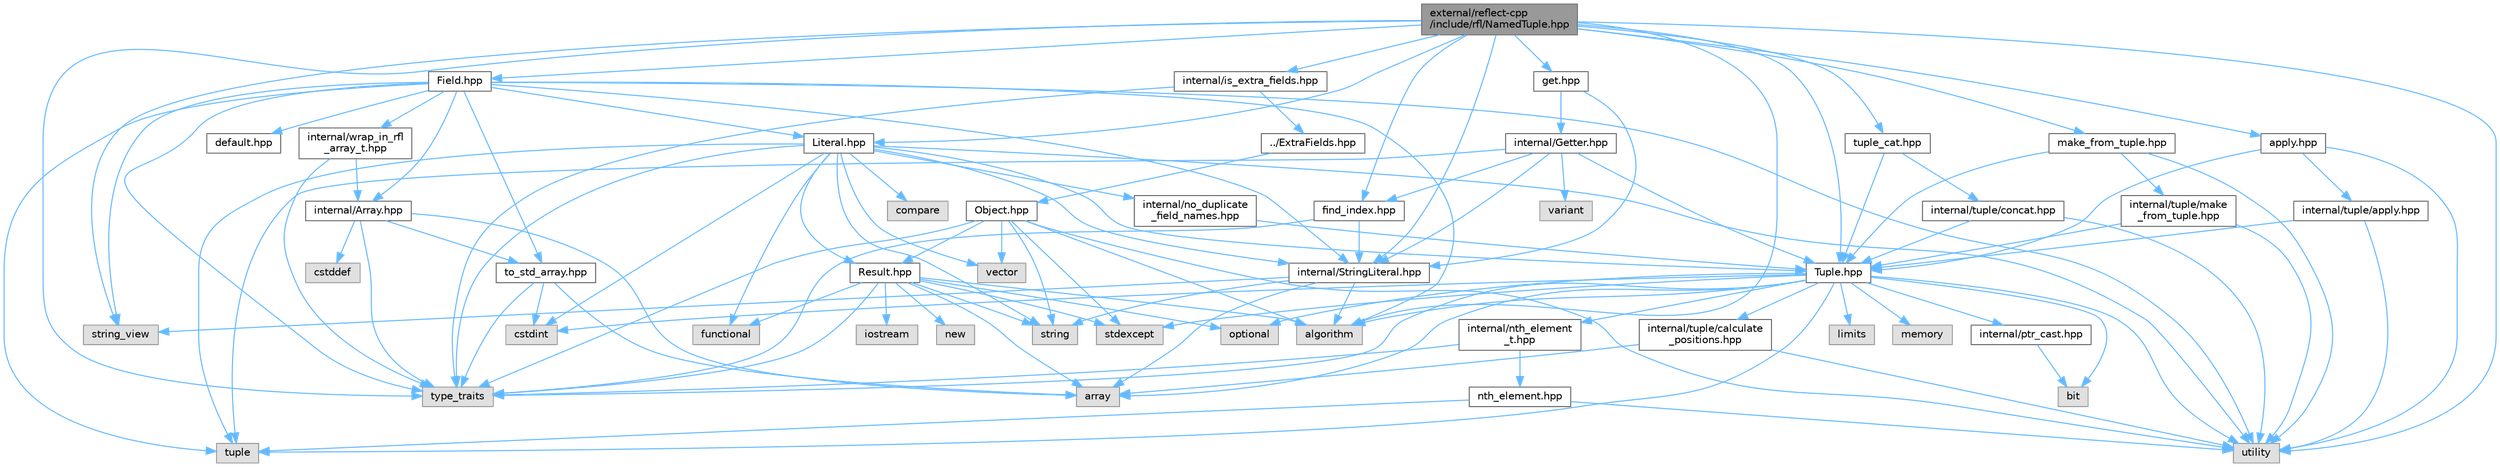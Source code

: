 digraph "external/reflect-cpp/include/rfl/NamedTuple.hpp"
{
 // LATEX_PDF_SIZE
  bgcolor="transparent";
  edge [fontname=Helvetica,fontsize=10,labelfontname=Helvetica,labelfontsize=10];
  node [fontname=Helvetica,fontsize=10,shape=box,height=0.2,width=0.4];
  Node1 [id="Node000001",label="external/reflect-cpp\l/include/rfl/NamedTuple.hpp",height=0.2,width=0.4,color="gray40", fillcolor="grey60", style="filled", fontcolor="black",tooltip=" "];
  Node1 -> Node2 [id="edge1_Node000001_Node000002",color="steelblue1",style="solid",tooltip=" "];
  Node2 [id="Node000002",label="algorithm",height=0.2,width=0.4,color="grey60", fillcolor="#E0E0E0", style="filled",tooltip=" "];
  Node1 -> Node3 [id="edge2_Node000001_Node000003",color="steelblue1",style="solid",tooltip=" "];
  Node3 [id="Node000003",label="string_view",height=0.2,width=0.4,color="grey60", fillcolor="#E0E0E0", style="filled",tooltip=" "];
  Node1 -> Node4 [id="edge3_Node000001_Node000004",color="steelblue1",style="solid",tooltip=" "];
  Node4 [id="Node000004",label="type_traits",height=0.2,width=0.4,color="grey60", fillcolor="#E0E0E0", style="filled",tooltip=" "];
  Node1 -> Node5 [id="edge4_Node000001_Node000005",color="steelblue1",style="solid",tooltip=" "];
  Node5 [id="Node000005",label="utility",height=0.2,width=0.4,color="grey60", fillcolor="#E0E0E0", style="filled",tooltip=" "];
  Node1 -> Node6 [id="edge5_Node000001_Node000006",color="steelblue1",style="solid",tooltip=" "];
  Node6 [id="Node000006",label="Field.hpp",height=0.2,width=0.4,color="grey40", fillcolor="white", style="filled",URL="$_field_8hpp.html",tooltip=" "];
  Node6 -> Node2 [id="edge6_Node000006_Node000002",color="steelblue1",style="solid",tooltip=" "];
  Node6 -> Node3 [id="edge7_Node000006_Node000003",color="steelblue1",style="solid",tooltip=" "];
  Node6 -> Node7 [id="edge8_Node000006_Node000007",color="steelblue1",style="solid",tooltip=" "];
  Node7 [id="Node000007",label="tuple",height=0.2,width=0.4,color="grey60", fillcolor="#E0E0E0", style="filled",tooltip=" "];
  Node6 -> Node4 [id="edge9_Node000006_Node000004",color="steelblue1",style="solid",tooltip=" "];
  Node6 -> Node5 [id="edge10_Node000006_Node000005",color="steelblue1",style="solid",tooltip=" "];
  Node6 -> Node8 [id="edge11_Node000006_Node000008",color="steelblue1",style="solid",tooltip=" "];
  Node8 [id="Node000008",label="Literal.hpp",height=0.2,width=0.4,color="grey40", fillcolor="white", style="filled",URL="$_literal_8hpp.html",tooltip=" "];
  Node8 -> Node9 [id="edge12_Node000008_Node000009",color="steelblue1",style="solid",tooltip=" "];
  Node9 [id="Node000009",label="compare",height=0.2,width=0.4,color="grey60", fillcolor="#E0E0E0", style="filled",tooltip=" "];
  Node8 -> Node10 [id="edge13_Node000008_Node000010",color="steelblue1",style="solid",tooltip=" "];
  Node10 [id="Node000010",label="cstdint",height=0.2,width=0.4,color="grey60", fillcolor="#E0E0E0", style="filled",tooltip=" "];
  Node8 -> Node11 [id="edge14_Node000008_Node000011",color="steelblue1",style="solid",tooltip=" "];
  Node11 [id="Node000011",label="functional",height=0.2,width=0.4,color="grey60", fillcolor="#E0E0E0", style="filled",tooltip=" "];
  Node8 -> Node12 [id="edge15_Node000008_Node000012",color="steelblue1",style="solid",tooltip=" "];
  Node12 [id="Node000012",label="string",height=0.2,width=0.4,color="grey60", fillcolor="#E0E0E0", style="filled",tooltip=" "];
  Node8 -> Node7 [id="edge16_Node000008_Node000007",color="steelblue1",style="solid",tooltip=" "];
  Node8 -> Node4 [id="edge17_Node000008_Node000004",color="steelblue1",style="solid",tooltip=" "];
  Node8 -> Node5 [id="edge18_Node000008_Node000005",color="steelblue1",style="solid",tooltip=" "];
  Node8 -> Node13 [id="edge19_Node000008_Node000013",color="steelblue1",style="solid",tooltip=" "];
  Node13 [id="Node000013",label="vector",height=0.2,width=0.4,color="grey60", fillcolor="#E0E0E0", style="filled",tooltip=" "];
  Node8 -> Node14 [id="edge20_Node000008_Node000014",color="steelblue1",style="solid",tooltip=" "];
  Node14 [id="Node000014",label="Result.hpp",height=0.2,width=0.4,color="grey40", fillcolor="white", style="filled",URL="$_result_8hpp.html",tooltip=" "];
  Node14 -> Node2 [id="edge21_Node000014_Node000002",color="steelblue1",style="solid",tooltip=" "];
  Node14 -> Node15 [id="edge22_Node000014_Node000015",color="steelblue1",style="solid",tooltip=" "];
  Node15 [id="Node000015",label="array",height=0.2,width=0.4,color="grey60", fillcolor="#E0E0E0", style="filled",tooltip=" "];
  Node14 -> Node11 [id="edge23_Node000014_Node000011",color="steelblue1",style="solid",tooltip=" "];
  Node14 -> Node16 [id="edge24_Node000014_Node000016",color="steelblue1",style="solid",tooltip=" "];
  Node16 [id="Node000016",label="iostream",height=0.2,width=0.4,color="grey60", fillcolor="#E0E0E0", style="filled",tooltip=" "];
  Node14 -> Node17 [id="edge25_Node000014_Node000017",color="steelblue1",style="solid",tooltip=" "];
  Node17 [id="Node000017",label="new",height=0.2,width=0.4,color="grey60", fillcolor="#E0E0E0", style="filled",tooltip=" "];
  Node14 -> Node18 [id="edge26_Node000014_Node000018",color="steelblue1",style="solid",tooltip=" "];
  Node18 [id="Node000018",label="optional",height=0.2,width=0.4,color="grey60", fillcolor="#E0E0E0", style="filled",tooltip=" "];
  Node14 -> Node19 [id="edge27_Node000014_Node000019",color="steelblue1",style="solid",tooltip=" "];
  Node19 [id="Node000019",label="stdexcept",height=0.2,width=0.4,color="grey60", fillcolor="#E0E0E0", style="filled",tooltip=" "];
  Node14 -> Node12 [id="edge28_Node000014_Node000012",color="steelblue1",style="solid",tooltip=" "];
  Node14 -> Node4 [id="edge29_Node000014_Node000004",color="steelblue1",style="solid",tooltip=" "];
  Node8 -> Node20 [id="edge30_Node000008_Node000020",color="steelblue1",style="solid",tooltip=" "];
  Node20 [id="Node000020",label="Tuple.hpp",height=0.2,width=0.4,color="grey40", fillcolor="white", style="filled",URL="$_tuple_8hpp.html",tooltip=" "];
  Node20 -> Node2 [id="edge31_Node000020_Node000002",color="steelblue1",style="solid",tooltip=" "];
  Node20 -> Node15 [id="edge32_Node000020_Node000015",color="steelblue1",style="solid",tooltip=" "];
  Node20 -> Node21 [id="edge33_Node000020_Node000021",color="steelblue1",style="solid",tooltip=" "];
  Node21 [id="Node000021",label="bit",height=0.2,width=0.4,color="grey60", fillcolor="#E0E0E0", style="filled",tooltip=" "];
  Node20 -> Node10 [id="edge34_Node000020_Node000010",color="steelblue1",style="solid",tooltip=" "];
  Node20 -> Node22 [id="edge35_Node000020_Node000022",color="steelblue1",style="solid",tooltip=" "];
  Node22 [id="Node000022",label="limits",height=0.2,width=0.4,color="grey60", fillcolor="#E0E0E0", style="filled",tooltip=" "];
  Node20 -> Node23 [id="edge36_Node000020_Node000023",color="steelblue1",style="solid",tooltip=" "];
  Node23 [id="Node000023",label="memory",height=0.2,width=0.4,color="grey60", fillcolor="#E0E0E0", style="filled",tooltip=" "];
  Node20 -> Node18 [id="edge37_Node000020_Node000018",color="steelblue1",style="solid",tooltip=" "];
  Node20 -> Node19 [id="edge38_Node000020_Node000019",color="steelblue1",style="solid",tooltip=" "];
  Node20 -> Node7 [id="edge39_Node000020_Node000007",color="steelblue1",style="solid",tooltip=" "];
  Node20 -> Node4 [id="edge40_Node000020_Node000004",color="steelblue1",style="solid",tooltip=" "];
  Node20 -> Node5 [id="edge41_Node000020_Node000005",color="steelblue1",style="solid",tooltip=" "];
  Node20 -> Node24 [id="edge42_Node000020_Node000024",color="steelblue1",style="solid",tooltip=" "];
  Node24 [id="Node000024",label="internal/nth_element\l_t.hpp",height=0.2,width=0.4,color="grey40", fillcolor="white", style="filled",URL="$nth__element__t_8hpp.html",tooltip=" "];
  Node24 -> Node4 [id="edge43_Node000024_Node000004",color="steelblue1",style="solid",tooltip=" "];
  Node24 -> Node25 [id="edge44_Node000024_Node000025",color="steelblue1",style="solid",tooltip=" "];
  Node25 [id="Node000025",label="nth_element.hpp",height=0.2,width=0.4,color="grey40", fillcolor="white", style="filled",URL="$nth__element_8hpp.html",tooltip=" "];
  Node25 -> Node7 [id="edge45_Node000025_Node000007",color="steelblue1",style="solid",tooltip=" "];
  Node25 -> Node5 [id="edge46_Node000025_Node000005",color="steelblue1",style="solid",tooltip=" "];
  Node20 -> Node26 [id="edge47_Node000020_Node000026",color="steelblue1",style="solid",tooltip=" "];
  Node26 [id="Node000026",label="internal/ptr_cast.hpp",height=0.2,width=0.4,color="grey40", fillcolor="white", style="filled",URL="$ptr__cast_8hpp.html",tooltip=" "];
  Node26 -> Node21 [id="edge48_Node000026_Node000021",color="steelblue1",style="solid",tooltip=" "];
  Node20 -> Node27 [id="edge49_Node000020_Node000027",color="steelblue1",style="solid",tooltip=" "];
  Node27 [id="Node000027",label="internal/tuple/calculate\l_positions.hpp",height=0.2,width=0.4,color="grey40", fillcolor="white", style="filled",URL="$calculate__positions_8hpp.html",tooltip=" "];
  Node27 -> Node15 [id="edge50_Node000027_Node000015",color="steelblue1",style="solid",tooltip=" "];
  Node27 -> Node5 [id="edge51_Node000027_Node000005",color="steelblue1",style="solid",tooltip=" "];
  Node8 -> Node28 [id="edge52_Node000008_Node000028",color="steelblue1",style="solid",tooltip=" "];
  Node28 [id="Node000028",label="internal/StringLiteral.hpp",height=0.2,width=0.4,color="grey40", fillcolor="white", style="filled",URL="$_string_literal_8hpp.html",tooltip=" "];
  Node28 -> Node2 [id="edge53_Node000028_Node000002",color="steelblue1",style="solid",tooltip=" "];
  Node28 -> Node15 [id="edge54_Node000028_Node000015",color="steelblue1",style="solid",tooltip=" "];
  Node28 -> Node12 [id="edge55_Node000028_Node000012",color="steelblue1",style="solid",tooltip=" "];
  Node28 -> Node3 [id="edge56_Node000028_Node000003",color="steelblue1",style="solid",tooltip=" "];
  Node8 -> Node29 [id="edge57_Node000008_Node000029",color="steelblue1",style="solid",tooltip=" "];
  Node29 [id="Node000029",label="internal/no_duplicate\l_field_names.hpp",height=0.2,width=0.4,color="grey40", fillcolor="white", style="filled",URL="$no__duplicate__field__names_8hpp.html",tooltip=" "];
  Node29 -> Node20 [id="edge58_Node000029_Node000020",color="steelblue1",style="solid",tooltip=" "];
  Node6 -> Node30 [id="edge59_Node000006_Node000030",color="steelblue1",style="solid",tooltip=" "];
  Node30 [id="Node000030",label="default.hpp",height=0.2,width=0.4,color="grey40", fillcolor="white", style="filled",URL="$default_8hpp.html",tooltip=" "];
  Node6 -> Node31 [id="edge60_Node000006_Node000031",color="steelblue1",style="solid",tooltip=" "];
  Node31 [id="Node000031",label="internal/Array.hpp",height=0.2,width=0.4,color="grey40", fillcolor="white", style="filled",URL="$_array_8hpp.html",tooltip=" "];
  Node31 -> Node15 [id="edge61_Node000031_Node000015",color="steelblue1",style="solid",tooltip=" "];
  Node31 -> Node32 [id="edge62_Node000031_Node000032",color="steelblue1",style="solid",tooltip=" "];
  Node32 [id="Node000032",label="cstddef",height=0.2,width=0.4,color="grey60", fillcolor="#E0E0E0", style="filled",tooltip=" "];
  Node31 -> Node4 [id="edge63_Node000031_Node000004",color="steelblue1",style="solid",tooltip=" "];
  Node31 -> Node33 [id="edge64_Node000031_Node000033",color="steelblue1",style="solid",tooltip=" "];
  Node33 [id="Node000033",label="to_std_array.hpp",height=0.2,width=0.4,color="grey40", fillcolor="white", style="filled",URL="$to__std__array_8hpp.html",tooltip=" "];
  Node33 -> Node15 [id="edge65_Node000033_Node000015",color="steelblue1",style="solid",tooltip=" "];
  Node33 -> Node10 [id="edge66_Node000033_Node000010",color="steelblue1",style="solid",tooltip=" "];
  Node33 -> Node4 [id="edge67_Node000033_Node000004",color="steelblue1",style="solid",tooltip=" "];
  Node6 -> Node28 [id="edge68_Node000006_Node000028",color="steelblue1",style="solid",tooltip=" "];
  Node6 -> Node33 [id="edge69_Node000006_Node000033",color="steelblue1",style="solid",tooltip=" "];
  Node6 -> Node34 [id="edge70_Node000006_Node000034",color="steelblue1",style="solid",tooltip=" "];
  Node34 [id="Node000034",label="internal/wrap_in_rfl\l_array_t.hpp",height=0.2,width=0.4,color="grey40", fillcolor="white", style="filled",URL="$wrap__in__rfl__array__t_8hpp.html",tooltip=" "];
  Node34 -> Node4 [id="edge71_Node000034_Node000004",color="steelblue1",style="solid",tooltip=" "];
  Node34 -> Node31 [id="edge72_Node000034_Node000031",color="steelblue1",style="solid",tooltip=" "];
  Node1 -> Node8 [id="edge73_Node000001_Node000008",color="steelblue1",style="solid",tooltip=" "];
  Node1 -> Node20 [id="edge74_Node000001_Node000020",color="steelblue1",style="solid",tooltip=" "];
  Node1 -> Node35 [id="edge75_Node000001_Node000035",color="steelblue1",style="solid",tooltip=" "];
  Node35 [id="Node000035",label="apply.hpp",height=0.2,width=0.4,color="grey40", fillcolor="white", style="filled",URL="$apply_8hpp.html",tooltip=" "];
  Node35 -> Node5 [id="edge76_Node000035_Node000005",color="steelblue1",style="solid",tooltip=" "];
  Node35 -> Node20 [id="edge77_Node000035_Node000020",color="steelblue1",style="solid",tooltip=" "];
  Node35 -> Node36 [id="edge78_Node000035_Node000036",color="steelblue1",style="solid",tooltip=" "];
  Node36 [id="Node000036",label="internal/tuple/apply.hpp",height=0.2,width=0.4,color="grey40", fillcolor="white", style="filled",URL="$internal_2tuple_2apply_8hpp.html",tooltip=" "];
  Node36 -> Node5 [id="edge79_Node000036_Node000005",color="steelblue1",style="solid",tooltip=" "];
  Node36 -> Node20 [id="edge80_Node000036_Node000020",color="steelblue1",style="solid",tooltip=" "];
  Node1 -> Node37 [id="edge81_Node000001_Node000037",color="steelblue1",style="solid",tooltip=" "];
  Node37 [id="Node000037",label="get.hpp",height=0.2,width=0.4,color="grey40", fillcolor="white", style="filled",URL="$get_8hpp.html",tooltip=" "];
  Node37 -> Node38 [id="edge82_Node000037_Node000038",color="steelblue1",style="solid",tooltip=" "];
  Node38 [id="Node000038",label="internal/Getter.hpp",height=0.2,width=0.4,color="grey40", fillcolor="white", style="filled",URL="$_getter_8hpp.html",tooltip=" "];
  Node38 -> Node7 [id="edge83_Node000038_Node000007",color="steelblue1",style="solid",tooltip=" "];
  Node38 -> Node39 [id="edge84_Node000038_Node000039",color="steelblue1",style="solid",tooltip=" "];
  Node39 [id="Node000039",label="variant",height=0.2,width=0.4,color="grey60", fillcolor="#E0E0E0", style="filled",tooltip=" "];
  Node38 -> Node20 [id="edge85_Node000038_Node000020",color="steelblue1",style="solid",tooltip=" "];
  Node38 -> Node28 [id="edge86_Node000038_Node000028",color="steelblue1",style="solid",tooltip=" "];
  Node38 -> Node40 [id="edge87_Node000038_Node000040",color="steelblue1",style="solid",tooltip=" "];
  Node40 [id="Node000040",label="find_index.hpp",height=0.2,width=0.4,color="grey40", fillcolor="white", style="filled",URL="$find__index_8hpp.html",tooltip=" "];
  Node40 -> Node4 [id="edge88_Node000040_Node000004",color="steelblue1",style="solid",tooltip=" "];
  Node40 -> Node28 [id="edge89_Node000040_Node000028",color="steelblue1",style="solid",tooltip=" "];
  Node37 -> Node28 [id="edge90_Node000037_Node000028",color="steelblue1",style="solid",tooltip=" "];
  Node1 -> Node28 [id="edge91_Node000001_Node000028",color="steelblue1",style="solid",tooltip=" "];
  Node1 -> Node40 [id="edge92_Node000001_Node000040",color="steelblue1",style="solid",tooltip=" "];
  Node1 -> Node41 [id="edge93_Node000001_Node000041",color="steelblue1",style="solid",tooltip=" "];
  Node41 [id="Node000041",label="internal/is_extra_fields.hpp",height=0.2,width=0.4,color="grey40", fillcolor="white", style="filled",URL="$is__extra__fields_8hpp.html",tooltip=" "];
  Node41 -> Node4 [id="edge94_Node000041_Node000004",color="steelblue1",style="solid",tooltip=" "];
  Node41 -> Node42 [id="edge95_Node000041_Node000042",color="steelblue1",style="solid",tooltip=" "];
  Node42 [id="Node000042",label="../ExtraFields.hpp",height=0.2,width=0.4,color="grey40", fillcolor="white", style="filled",URL="$_extra_fields_8hpp.html",tooltip=" "];
  Node42 -> Node43 [id="edge96_Node000042_Node000043",color="steelblue1",style="solid",tooltip=" "];
  Node43 [id="Node000043",label="Object.hpp",height=0.2,width=0.4,color="grey40", fillcolor="white", style="filled",URL="$_object_8hpp.html",tooltip=" "];
  Node43 -> Node2 [id="edge97_Node000043_Node000002",color="steelblue1",style="solid",tooltip=" "];
  Node43 -> Node19 [id="edge98_Node000043_Node000019",color="steelblue1",style="solid",tooltip=" "];
  Node43 -> Node12 [id="edge99_Node000043_Node000012",color="steelblue1",style="solid",tooltip=" "];
  Node43 -> Node4 [id="edge100_Node000043_Node000004",color="steelblue1",style="solid",tooltip=" "];
  Node43 -> Node5 [id="edge101_Node000043_Node000005",color="steelblue1",style="solid",tooltip=" "];
  Node43 -> Node13 [id="edge102_Node000043_Node000013",color="steelblue1",style="solid",tooltip=" "];
  Node43 -> Node14 [id="edge103_Node000043_Node000014",color="steelblue1",style="solid",tooltip=" "];
  Node1 -> Node44 [id="edge104_Node000001_Node000044",color="steelblue1",style="solid",tooltip=" "];
  Node44 [id="Node000044",label="make_from_tuple.hpp",height=0.2,width=0.4,color="grey40", fillcolor="white", style="filled",URL="$make__from__tuple_8hpp.html",tooltip=" "];
  Node44 -> Node5 [id="edge105_Node000044_Node000005",color="steelblue1",style="solid",tooltip=" "];
  Node44 -> Node20 [id="edge106_Node000044_Node000020",color="steelblue1",style="solid",tooltip=" "];
  Node44 -> Node45 [id="edge107_Node000044_Node000045",color="steelblue1",style="solid",tooltip=" "];
  Node45 [id="Node000045",label="internal/tuple/make\l_from_tuple.hpp",height=0.2,width=0.4,color="grey40", fillcolor="white", style="filled",URL="$internal_2tuple_2make__from__tuple_8hpp.html",tooltip=" "];
  Node45 -> Node5 [id="edge108_Node000045_Node000005",color="steelblue1",style="solid",tooltip=" "];
  Node45 -> Node20 [id="edge109_Node000045_Node000020",color="steelblue1",style="solid",tooltip=" "];
  Node1 -> Node46 [id="edge110_Node000001_Node000046",color="steelblue1",style="solid",tooltip=" "];
  Node46 [id="Node000046",label="tuple_cat.hpp",height=0.2,width=0.4,color="grey40", fillcolor="white", style="filled",URL="$tuple__cat_8hpp.html",tooltip=" "];
  Node46 -> Node20 [id="edge111_Node000046_Node000020",color="steelblue1",style="solid",tooltip=" "];
  Node46 -> Node47 [id="edge112_Node000046_Node000047",color="steelblue1",style="solid",tooltip=" "];
  Node47 [id="Node000047",label="internal/tuple/concat.hpp",height=0.2,width=0.4,color="grey40", fillcolor="white", style="filled",URL="$concat_8hpp.html",tooltip=" "];
  Node47 -> Node5 [id="edge113_Node000047_Node000005",color="steelblue1",style="solid",tooltip=" "];
  Node47 -> Node20 [id="edge114_Node000047_Node000020",color="steelblue1",style="solid",tooltip=" "];
}
